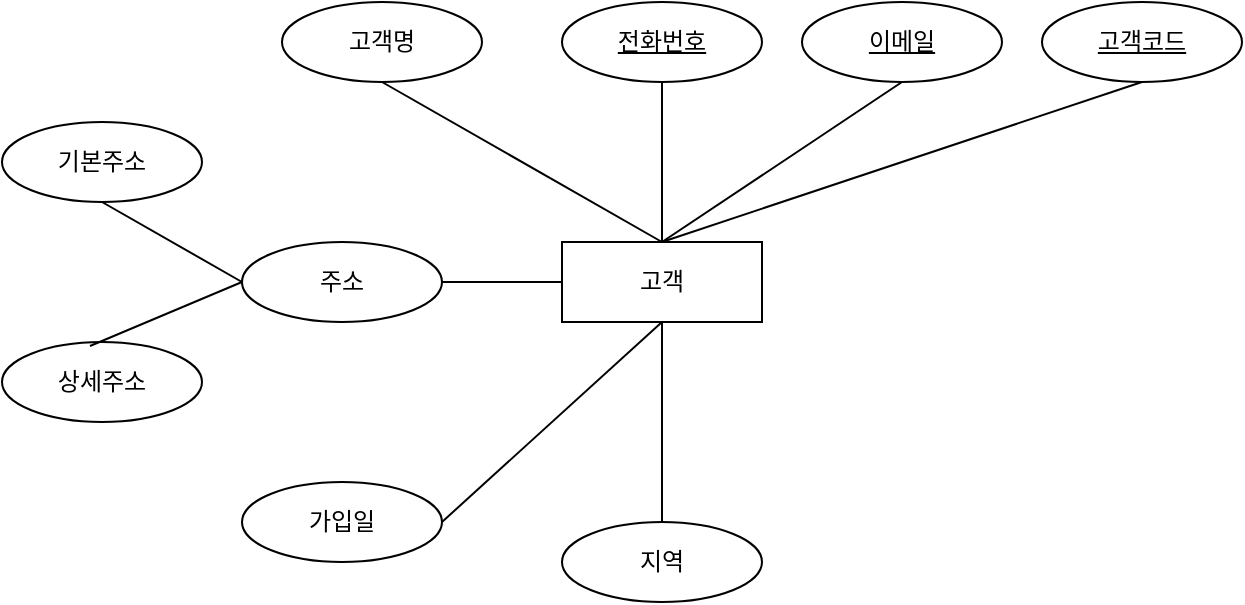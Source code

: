 <mxfile version="24.6.4" type="github">
  <diagram name="페이지-1" id="KstNCcDI4RJ8prsVRs72">
    <mxGraphModel dx="1026" dy="651" grid="1" gridSize="10" guides="1" tooltips="1" connect="1" arrows="1" fold="1" page="1" pageScale="1" pageWidth="827" pageHeight="1169" math="0" shadow="0">
      <root>
        <mxCell id="0" />
        <mxCell id="1" parent="0" />
        <mxCell id="bJA0QxrpCbyfzh6uyvzz-1" value="고객" style="whiteSpace=wrap;html=1;align=center;" vertex="1" parent="1">
          <mxGeometry x="350" y="310" width="100" height="40" as="geometry" />
        </mxCell>
        <mxCell id="bJA0QxrpCbyfzh6uyvzz-2" value="고객명" style="ellipse;whiteSpace=wrap;html=1;align=center;" vertex="1" parent="1">
          <mxGeometry x="210" y="190" width="100" height="40" as="geometry" />
        </mxCell>
        <mxCell id="bJA0QxrpCbyfzh6uyvzz-3" value="" style="endArrow=none;html=1;rounded=0;exitX=0.5;exitY=1;exitDx=0;exitDy=0;entryX=0.5;entryY=0;entryDx=0;entryDy=0;" edge="1" parent="1" source="bJA0QxrpCbyfzh6uyvzz-2" target="bJA0QxrpCbyfzh6uyvzz-1">
          <mxGeometry relative="1" as="geometry">
            <mxPoint x="330" y="340" as="sourcePoint" />
            <mxPoint x="490" y="340" as="targetPoint" />
          </mxGeometry>
        </mxCell>
        <mxCell id="bJA0QxrpCbyfzh6uyvzz-4" value="전화번호" style="ellipse;whiteSpace=wrap;html=1;align=center;fontStyle=4;" vertex="1" parent="1">
          <mxGeometry x="350" y="190" width="100" height="40" as="geometry" />
        </mxCell>
        <mxCell id="bJA0QxrpCbyfzh6uyvzz-5" value="" style="endArrow=none;html=1;rounded=0;exitX=0.5;exitY=1;exitDx=0;exitDy=0;entryX=0.5;entryY=0;entryDx=0;entryDy=0;" edge="1" parent="1" source="bJA0QxrpCbyfzh6uyvzz-4" target="bJA0QxrpCbyfzh6uyvzz-1">
          <mxGeometry relative="1" as="geometry">
            <mxPoint x="360" y="240" as="sourcePoint" />
            <mxPoint x="420" y="280" as="targetPoint" />
          </mxGeometry>
        </mxCell>
        <mxCell id="bJA0QxrpCbyfzh6uyvzz-7" value="이메일" style="ellipse;whiteSpace=wrap;html=1;align=center;fontStyle=4;" vertex="1" parent="1">
          <mxGeometry x="470" y="190" width="100" height="40" as="geometry" />
        </mxCell>
        <mxCell id="bJA0QxrpCbyfzh6uyvzz-8" value="고객코드" style="ellipse;whiteSpace=wrap;html=1;align=center;fontStyle=4;" vertex="1" parent="1">
          <mxGeometry x="590" y="190" width="100" height="40" as="geometry" />
        </mxCell>
        <mxCell id="bJA0QxrpCbyfzh6uyvzz-9" value="" style="endArrow=none;html=1;rounded=0;exitX=0.5;exitY=1;exitDx=0;exitDy=0;entryX=0.5;entryY=0;entryDx=0;entryDy=0;" edge="1" parent="1" source="bJA0QxrpCbyfzh6uyvzz-7" target="bJA0QxrpCbyfzh6uyvzz-1">
          <mxGeometry relative="1" as="geometry">
            <mxPoint x="410" y="240" as="sourcePoint" />
            <mxPoint x="410" y="320" as="targetPoint" />
          </mxGeometry>
        </mxCell>
        <mxCell id="bJA0QxrpCbyfzh6uyvzz-10" value="" style="endArrow=none;html=1;rounded=0;exitX=0.5;exitY=1;exitDx=0;exitDy=0;entryX=0.5;entryY=0;entryDx=0;entryDy=0;" edge="1" parent="1" source="bJA0QxrpCbyfzh6uyvzz-8" target="bJA0QxrpCbyfzh6uyvzz-1">
          <mxGeometry relative="1" as="geometry">
            <mxPoint x="420" y="250" as="sourcePoint" />
            <mxPoint x="420" y="330" as="targetPoint" />
          </mxGeometry>
        </mxCell>
        <mxCell id="bJA0QxrpCbyfzh6uyvzz-11" value="주소" style="ellipse;whiteSpace=wrap;html=1;align=center;" vertex="1" parent="1">
          <mxGeometry x="190" y="310" width="100" height="40" as="geometry" />
        </mxCell>
        <mxCell id="bJA0QxrpCbyfzh6uyvzz-12" value="상세주소" style="ellipse;whiteSpace=wrap;html=1;align=center;" vertex="1" parent="1">
          <mxGeometry x="70" y="360" width="100" height="40" as="geometry" />
        </mxCell>
        <mxCell id="bJA0QxrpCbyfzh6uyvzz-13" value="기본주소" style="ellipse;whiteSpace=wrap;html=1;align=center;" vertex="1" parent="1">
          <mxGeometry x="70" y="250" width="100" height="40" as="geometry" />
        </mxCell>
        <mxCell id="bJA0QxrpCbyfzh6uyvzz-14" value="가입일" style="ellipse;whiteSpace=wrap;html=1;align=center;" vertex="1" parent="1">
          <mxGeometry x="190" y="430" width="100" height="40" as="geometry" />
        </mxCell>
        <mxCell id="bJA0QxrpCbyfzh6uyvzz-15" value="" style="endArrow=none;html=1;rounded=0;exitX=1;exitY=0.5;exitDx=0;exitDy=0;entryX=0;entryY=0.5;entryDx=0;entryDy=0;" edge="1" parent="1" source="bJA0QxrpCbyfzh6uyvzz-11" target="bJA0QxrpCbyfzh6uyvzz-1">
          <mxGeometry relative="1" as="geometry">
            <mxPoint x="270" y="240" as="sourcePoint" />
            <mxPoint x="410" y="320" as="targetPoint" />
          </mxGeometry>
        </mxCell>
        <mxCell id="bJA0QxrpCbyfzh6uyvzz-16" value="" style="endArrow=none;html=1;rounded=0;exitX=0.5;exitY=1;exitDx=0;exitDy=0;entryX=0;entryY=0.5;entryDx=0;entryDy=0;" edge="1" parent="1" source="bJA0QxrpCbyfzh6uyvzz-13" target="bJA0QxrpCbyfzh6uyvzz-11">
          <mxGeometry relative="1" as="geometry">
            <mxPoint x="280" y="250" as="sourcePoint" />
            <mxPoint x="420" y="330" as="targetPoint" />
          </mxGeometry>
        </mxCell>
        <mxCell id="bJA0QxrpCbyfzh6uyvzz-17" value="" style="endArrow=none;html=1;rounded=0;exitX=0.44;exitY=0.05;exitDx=0;exitDy=0;exitPerimeter=0;entryX=0;entryY=0.5;entryDx=0;entryDy=0;" edge="1" parent="1" source="bJA0QxrpCbyfzh6uyvzz-12" target="bJA0QxrpCbyfzh6uyvzz-11">
          <mxGeometry relative="1" as="geometry">
            <mxPoint x="290" y="260" as="sourcePoint" />
            <mxPoint x="190" y="330" as="targetPoint" />
          </mxGeometry>
        </mxCell>
        <mxCell id="bJA0QxrpCbyfzh6uyvzz-18" value="" style="endArrow=none;html=1;rounded=0;exitX=1;exitY=0.5;exitDx=0;exitDy=0;entryX=0.5;entryY=1;entryDx=0;entryDy=0;" edge="1" parent="1" source="bJA0QxrpCbyfzh6uyvzz-14" target="bJA0QxrpCbyfzh6uyvzz-1">
          <mxGeometry relative="1" as="geometry">
            <mxPoint x="300" y="270" as="sourcePoint" />
            <mxPoint x="440" y="350" as="targetPoint" />
          </mxGeometry>
        </mxCell>
        <mxCell id="bJA0QxrpCbyfzh6uyvzz-19" value="지역" style="ellipse;whiteSpace=wrap;html=1;align=center;" vertex="1" parent="1">
          <mxGeometry x="350" y="450" width="100" height="40" as="geometry" />
        </mxCell>
        <mxCell id="bJA0QxrpCbyfzh6uyvzz-20" value="" style="endArrow=none;html=1;rounded=0;exitX=0.5;exitY=0;exitDx=0;exitDy=0;" edge="1" parent="1" source="bJA0QxrpCbyfzh6uyvzz-19">
          <mxGeometry relative="1" as="geometry">
            <mxPoint x="300" y="460" as="sourcePoint" />
            <mxPoint x="400" y="350" as="targetPoint" />
          </mxGeometry>
        </mxCell>
      </root>
    </mxGraphModel>
  </diagram>
</mxfile>
